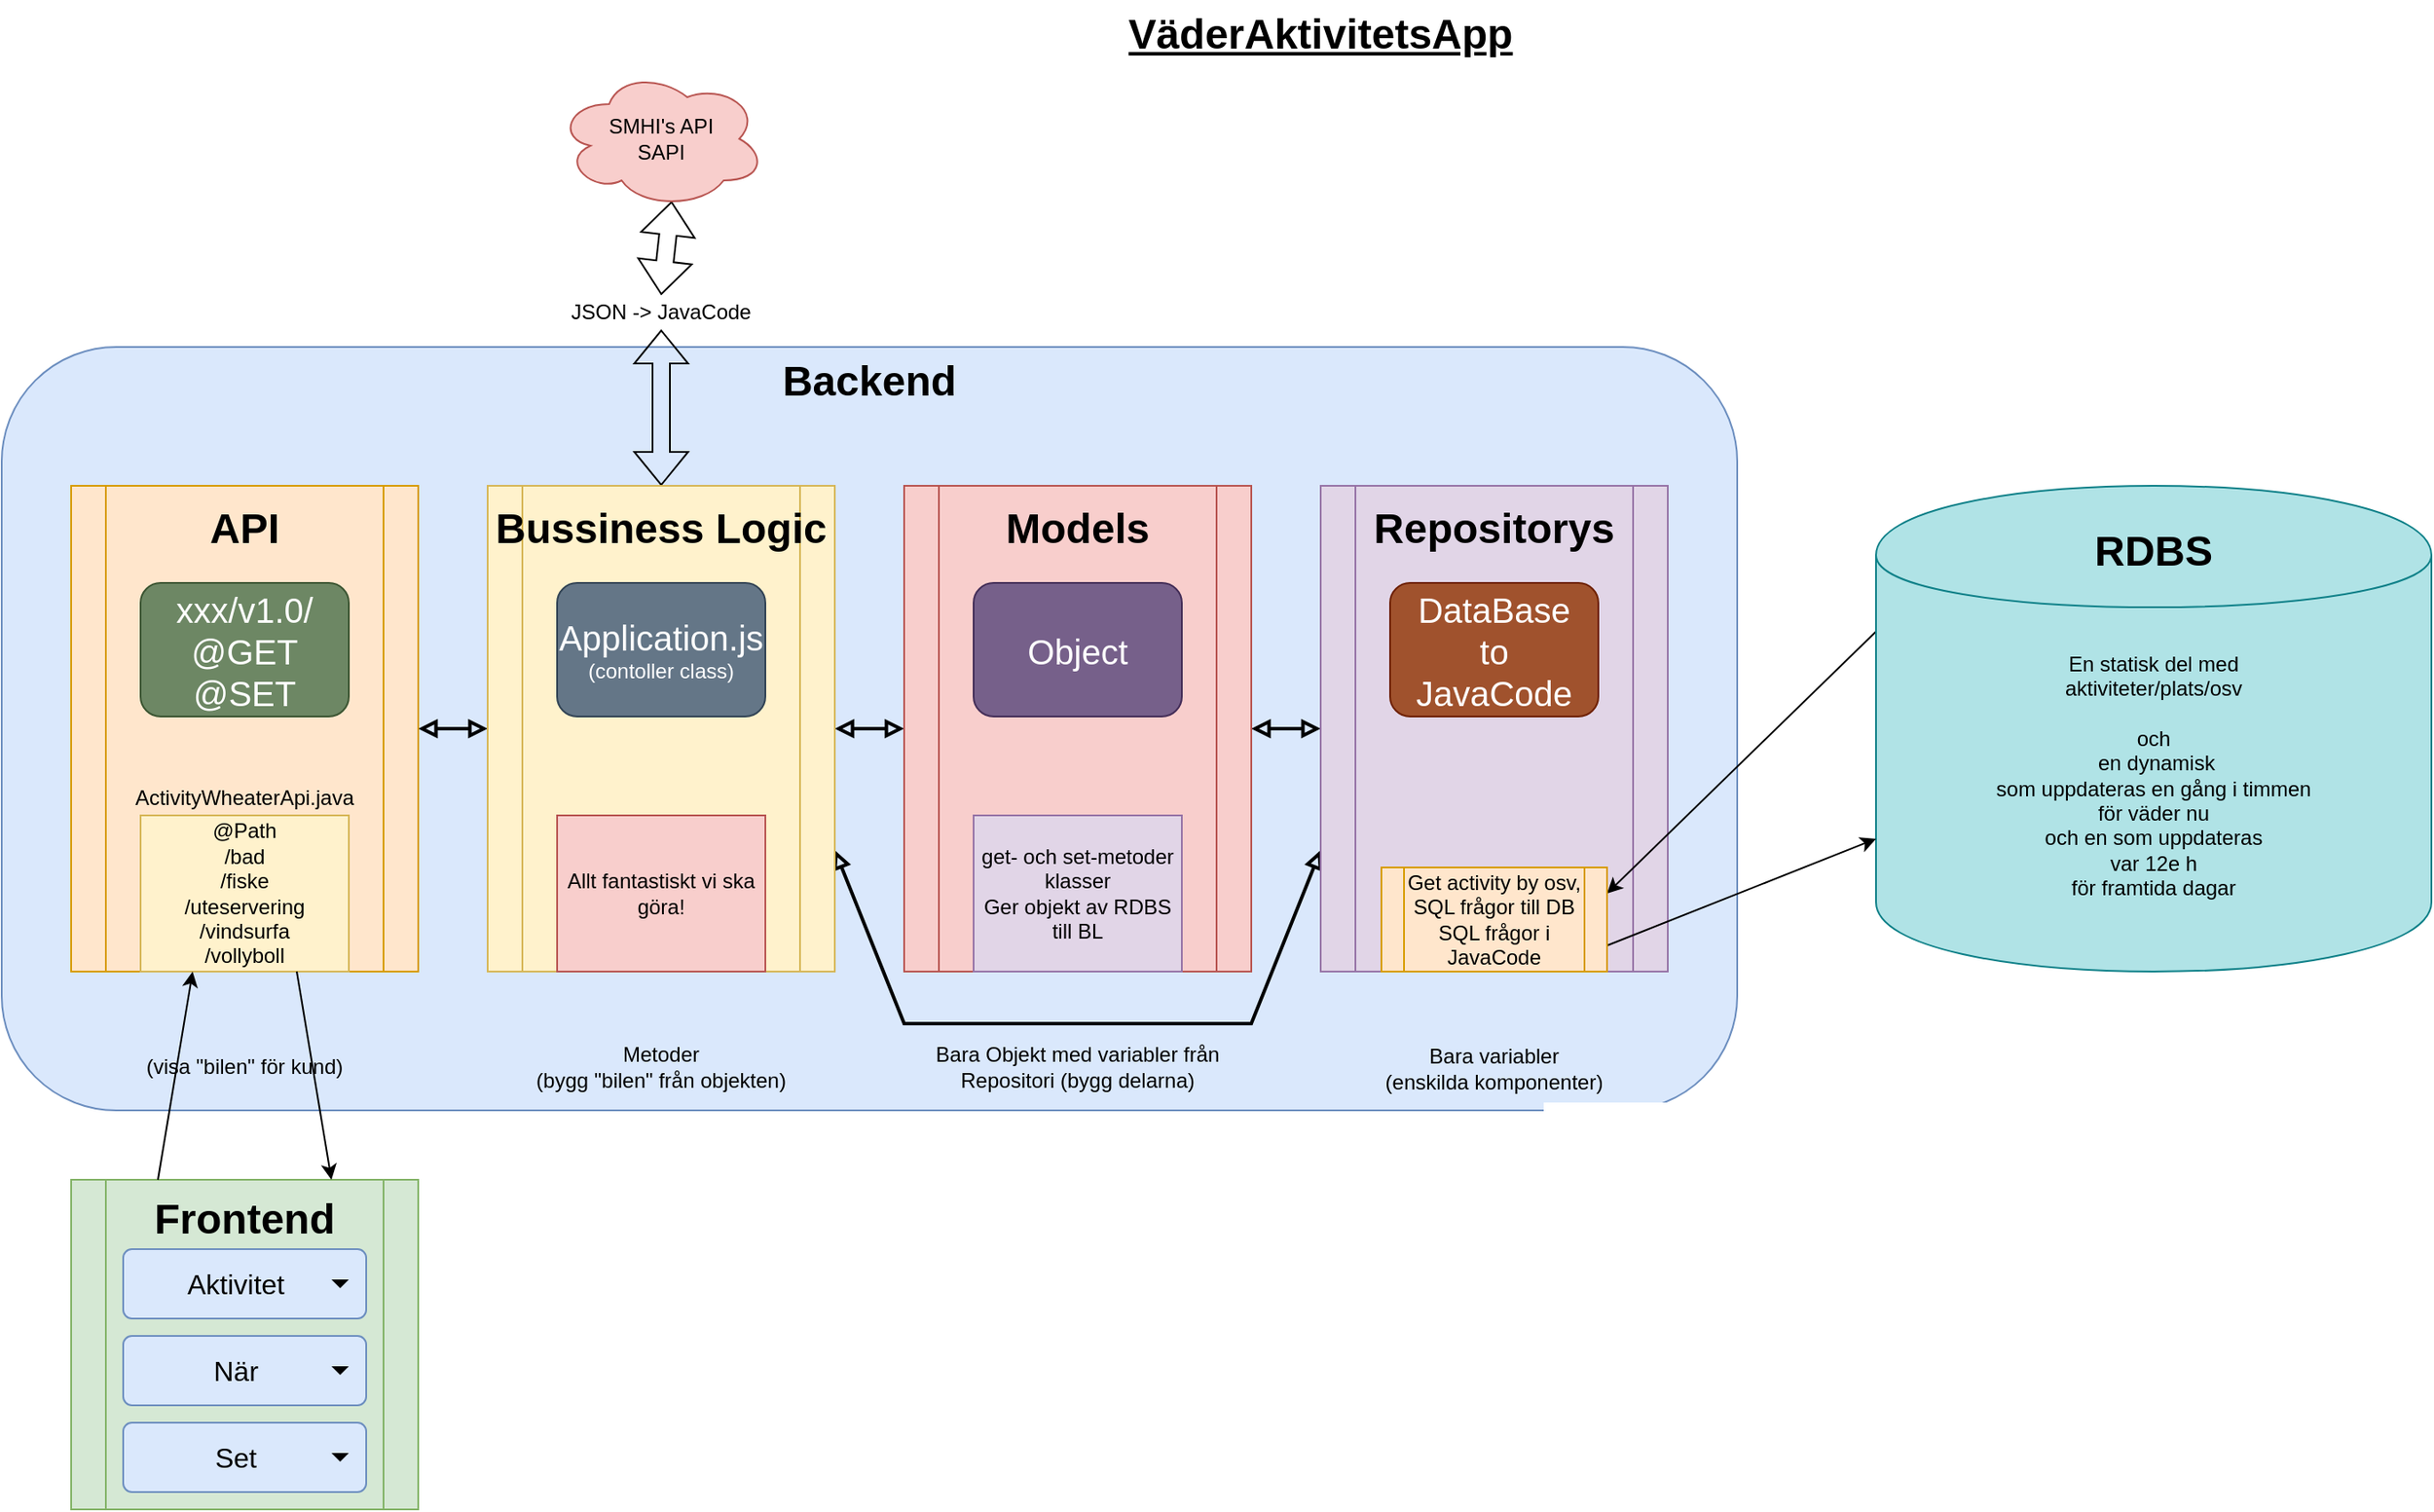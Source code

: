<mxfile version="10.6.7" type="device"><diagram id="V1shXLPQvvh5Xa5kCF5x" name="VäderAktivitetsApp"><mxGraphModel dx="2334" dy="918" grid="1" gridSize="10" guides="1" tooltips="1" connect="1" arrows="1" fold="1" page="1" pageScale="1" pageWidth="1169" pageHeight="827" math="0" shadow="0"><root><mxCell id="0"/><mxCell id="1" parent="0"/><mxCell id="n8ErqTD1T8MFPgsot3u0-2" value="" style="rounded=1;whiteSpace=wrap;html=1;fillColor=#dae8fc;strokeColor=#6c8ebf;" parent="1" vertex="1"><mxGeometry x="80" y="200" width="1000" height="440" as="geometry"/></mxCell><mxCell id="Q-o6ZQZhIFTpJiMOjwv8-22" style="edgeStyle=none;rounded=0;orthogonalLoop=1;jettySize=auto;html=1;exitX=0.55;exitY=0.95;exitDx=0;exitDy=0;exitPerimeter=0;entryX=0.5;entryY=0;entryDx=0;entryDy=0;startArrow=classic;startFill=1;shape=flexArrow;" parent="1" source="n8ErqTD1T8MFPgsot3u0-1" target="n8ErqTD1T8MFPgsot3u0-8" edge="1"><mxGeometry relative="1" as="geometry"/></mxCell><mxCell id="n8ErqTD1T8MFPgsot3u0-1" value="SMHI's API&lt;br&gt;SAPI&lt;br&gt;" style="ellipse;shape=cloud;whiteSpace=wrap;html=1;fillColor=#f8cecc;strokeColor=#b85450;" parent="1" vertex="1"><mxGeometry x="400" y="40" width="120" height="80" as="geometry"/></mxCell><mxCell id="n8ErqTD1T8MFPgsot3u0-3" value="&lt;font style=&quot;font-size: 24px&quot;&gt;&lt;b&gt;Backend&lt;/b&gt;&lt;/font&gt;" style="text;html=1;strokeColor=none;fillColor=none;align=center;verticalAlign=middle;whiteSpace=wrap;rounded=0;" parent="1" vertex="1"><mxGeometry x="520" y="200" width="120" height="40" as="geometry"/></mxCell><mxCell id="Q-o6ZQZhIFTpJiMOjwv8-26" style="edgeStyle=none;rounded=0;orthogonalLoop=1;jettySize=auto;html=1;exitX=1;exitY=0.5;exitDx=0;exitDy=0;entryX=0;entryY=0.5;entryDx=0;entryDy=0;startArrow=block;startFill=0;strokeWidth=2;endArrow=block;endFill=0;" parent="1" source="n8ErqTD1T8MFPgsot3u0-4" target="n8ErqTD1T8MFPgsot3u0-5" edge="1"><mxGeometry relative="1" as="geometry"/></mxCell><mxCell id="n8ErqTD1T8MFPgsot3u0-4" value="&lt;br style=&quot;font-size: 24px&quot;&gt;" style="shape=process;whiteSpace=wrap;html=1;backgroundOutline=1;fillColor=#ffe6cc;strokeColor=#d79b00;" parent="1" vertex="1"><mxGeometry x="120" y="280" width="200" height="280" as="geometry"/></mxCell><mxCell id="Q-o6ZQZhIFTpJiMOjwv8-24" style="edgeStyle=none;rounded=0;orthogonalLoop=1;jettySize=auto;html=1;exitX=0.5;exitY=0;exitDx=0;exitDy=0;entryX=0.5;entryY=1;entryDx=0;entryDy=0;startArrow=classic;startFill=1;shape=flexArrow;" parent="1" source="n8ErqTD1T8MFPgsot3u0-5" target="n8ErqTD1T8MFPgsot3u0-8" edge="1"><mxGeometry relative="1" as="geometry"/></mxCell><mxCell id="Q-o6ZQZhIFTpJiMOjwv8-27" style="edgeStyle=none;rounded=0;orthogonalLoop=1;jettySize=auto;html=1;exitX=1;exitY=0.5;exitDx=0;exitDy=0;entryX=0;entryY=0.5;entryDx=0;entryDy=0;startArrow=block;startFill=0;strokeWidth=2;endArrow=block;endFill=0;" parent="1" source="n8ErqTD1T8MFPgsot3u0-5" target="n8ErqTD1T8MFPgsot3u0-6" edge="1"><mxGeometry relative="1" as="geometry"/></mxCell><mxCell id="Q-o6ZQZhIFTpJiMOjwv8-29" style="edgeStyle=none;rounded=0;orthogonalLoop=1;jettySize=auto;html=1;exitX=1;exitY=0.75;exitDx=0;exitDy=0;entryX=0;entryY=0.75;entryDx=0;entryDy=0;startArrow=block;startFill=0;endArrow=block;endFill=0;strokeWidth=2;" parent="1" source="n8ErqTD1T8MFPgsot3u0-5" target="n8ErqTD1T8MFPgsot3u0-7" edge="1"><mxGeometry relative="1" as="geometry"><Array as="points"><mxPoint x="600" y="590"/><mxPoint x="800" y="590"/></Array></mxGeometry></mxCell><mxCell id="n8ErqTD1T8MFPgsot3u0-5" value="" style="shape=process;whiteSpace=wrap;html=1;backgroundOutline=1;fillColor=#fff2cc;strokeColor=#d6b656;" parent="1" vertex="1"><mxGeometry x="360" y="280" width="200" height="280" as="geometry"/></mxCell><mxCell id="Q-o6ZQZhIFTpJiMOjwv8-28" style="edgeStyle=none;rounded=0;orthogonalLoop=1;jettySize=auto;html=1;exitX=1;exitY=0.5;exitDx=0;exitDy=0;entryX=0;entryY=0.5;entryDx=0;entryDy=0;startArrow=block;startFill=0;endArrow=block;endFill=0;strokeWidth=2;" parent="1" source="n8ErqTD1T8MFPgsot3u0-6" target="n8ErqTD1T8MFPgsot3u0-7" edge="1"><mxGeometry relative="1" as="geometry"/></mxCell><mxCell id="n8ErqTD1T8MFPgsot3u0-6" value="" style="shape=process;whiteSpace=wrap;html=1;backgroundOutline=1;fillColor=#f8cecc;strokeColor=#b85450;" parent="1" vertex="1"><mxGeometry x="600" y="280" width="200" height="280" as="geometry"/></mxCell><mxCell id="n8ErqTD1T8MFPgsot3u0-7" value="" style="shape=process;whiteSpace=wrap;html=1;backgroundOutline=1;fillColor=#e1d5e7;strokeColor=#9673a6;" parent="1" vertex="1"><mxGeometry x="840" y="280" width="200" height="280" as="geometry"/></mxCell><mxCell id="n8ErqTD1T8MFPgsot3u0-8" value="JSON -&amp;gt; JavaCode" style="text;html=1;strokeColor=none;fillColor=none;align=center;verticalAlign=middle;whiteSpace=wrap;rounded=0;" parent="1" vertex="1"><mxGeometry x="400" y="170" width="120" height="20" as="geometry"/></mxCell><mxCell id="n8ErqTD1T8MFPgsot3u0-9" value="&lt;font style=&quot;font-size: 24px&quot;&gt;&lt;b&gt;API&lt;/b&gt;&lt;/font&gt;" style="text;html=1;strokeColor=none;fillColor=none;align=center;verticalAlign=middle;whiteSpace=wrap;rounded=0;" parent="1" vertex="1"><mxGeometry x="120" y="290" width="200" height="30" as="geometry"/></mxCell><mxCell id="n8ErqTD1T8MFPgsot3u0-10" value="&lt;font style=&quot;font-size: 24px&quot;&gt;&lt;b&gt;Bussiness Logic&lt;/b&gt;&lt;/font&gt;" style="text;html=1;strokeColor=none;fillColor=none;align=center;verticalAlign=middle;whiteSpace=wrap;rounded=0;" parent="1" vertex="1"><mxGeometry x="360" y="290" width="200" height="30" as="geometry"/></mxCell><mxCell id="n8ErqTD1T8MFPgsot3u0-11" value="&lt;font style=&quot;font-size: 24px&quot;&gt;&lt;b&gt;Models&lt;br&gt;&lt;/b&gt;&lt;/font&gt;" style="text;html=1;strokeColor=none;fillColor=none;align=center;verticalAlign=middle;whiteSpace=wrap;rounded=0;" parent="1" vertex="1"><mxGeometry x="600" y="290" width="200" height="30" as="geometry"/></mxCell><mxCell id="n8ErqTD1T8MFPgsot3u0-12" value="&lt;font style=&quot;font-size: 24px&quot;&gt;&lt;b&gt;Repositorys&lt;/b&gt;&lt;/font&gt;" style="text;html=1;strokeColor=none;fillColor=none;align=center;verticalAlign=middle;whiteSpace=wrap;rounded=0;" parent="1" vertex="1"><mxGeometry x="840" y="290" width="200" height="30" as="geometry"/></mxCell><mxCell id="n8ErqTD1T8MFPgsot3u0-13" value="&lt;font style=&quot;font-size: 20px&quot;&gt;xxx/v1.0/&lt;br&gt;@GET&lt;br&gt;@SET&lt;/font&gt;&lt;br&gt;" style="rounded=1;whiteSpace=wrap;html=1;fillColor=#6d8764;strokeColor=#3A5431;fontColor=#ffffff;" parent="1" vertex="1"><mxGeometry x="160" y="336" width="120" height="77" as="geometry"/></mxCell><mxCell id="n8ErqTD1T8MFPgsot3u0-14" value="&lt;span style=&quot;font-size: 20px&quot;&gt;Application.js&lt;br&gt;&lt;/span&gt;(contoller class)&lt;br&gt;" style="rounded=1;whiteSpace=wrap;html=1;fillColor=#647687;strokeColor=#314354;fontColor=#ffffff;" parent="1" vertex="1"><mxGeometry x="400" y="336" width="120" height="77" as="geometry"/></mxCell><mxCell id="n8ErqTD1T8MFPgsot3u0-15" value="&lt;span style=&quot;font-size: 20px&quot;&gt;Object&lt;/span&gt;&lt;br&gt;" style="rounded=1;whiteSpace=wrap;html=1;fillColor=#76608a;strokeColor=#432D57;fontColor=#ffffff;" parent="1" vertex="1"><mxGeometry x="640" y="336" width="120" height="77" as="geometry"/></mxCell><mxCell id="n8ErqTD1T8MFPgsot3u0-16" value="&lt;span style=&quot;font-size: 20px&quot;&gt;DataBase&lt;/span&gt;&lt;font style=&quot;font-size: 20px&quot;&gt;&lt;br&gt;to&lt;br&gt;JavaCode&lt;/font&gt;&lt;br&gt;" style="rounded=1;whiteSpace=wrap;html=1;fillColor=#a0522d;strokeColor=#6D1F00;fontColor=#ffffff;" parent="1" vertex="1"><mxGeometry x="880" y="336" width="120" height="77" as="geometry"/></mxCell><mxCell id="Q-o6ZQZhIFTpJiMOjwv8-20" style="edgeStyle=none;rounded=0;orthogonalLoop=1;jettySize=auto;html=1;exitX=0;exitY=0.3;exitDx=0;exitDy=0;entryX=1;entryY=0.25;entryDx=0;entryDy=0;" parent="1" source="n8ErqTD1T8MFPgsot3u0-17" target="Q-o6ZQZhIFTpJiMOjwv8-16" edge="1"><mxGeometry relative="1" as="geometry"/></mxCell><mxCell id="n8ErqTD1T8MFPgsot3u0-17" value="&lt;font style=&quot;font-size: 24px&quot;&gt;&lt;b&gt;RDBS&lt;/b&gt;&lt;/font&gt;&lt;br&gt;&lt;br&gt;&lt;br&gt;&lt;br&gt;En statisk del med &lt;br&gt;aktiviteter/plats/osv&lt;br&gt;&lt;br&gt;och&lt;br&gt;&amp;nbsp;en dynamisk &lt;br&gt;som uppdateras en gång i timmen &lt;br&gt;för väder nu&lt;br&gt;och en som uppdateras &lt;br&gt;var 12e h&lt;br&gt;för framtida dagar&lt;br&gt;&lt;br&gt;&lt;br&gt;&lt;br&gt;&lt;br&gt;" style="shape=cylinder;whiteSpace=wrap;html=1;boundedLbl=1;backgroundOutline=1;fillColor=#b0e3e6;strokeColor=#0e8088;" parent="1" vertex="1"><mxGeometry x="1160" y="280" width="320" height="280" as="geometry"/></mxCell><mxCell id="n8ErqTD1T8MFPgsot3u0-19" value="@Path&lt;br&gt;/bad&lt;br&gt;/fiske&lt;br&gt;/uteservering&lt;br&gt;/vindsurfa&lt;br&gt;/vollyboll&lt;br&gt;" style="text;html=1;strokeColor=#d6b656;fillColor=#fff2cc;align=center;verticalAlign=middle;whiteSpace=wrap;rounded=0;" parent="1" vertex="1"><mxGeometry x="160" y="470" width="120" height="90" as="geometry"/></mxCell><mxCell id="Q-o6ZQZhIFTpJiMOjwv8-1" value="&lt;b&gt;&lt;font style=&quot;font-size: 24px&quot;&gt;Frontend&lt;br&gt;&lt;br&gt;&lt;br&gt;&lt;br&gt;&lt;br&gt;&lt;br&gt;&lt;/font&gt;&lt;/b&gt;" style="shape=process;whiteSpace=wrap;html=1;backgroundOutline=1;fillColor=#d5e8d4;strokeColor=#82b366;" parent="1" vertex="1"><mxGeometry x="120" y="680" width="200" height="190" as="geometry"/></mxCell><mxCell id="Q-o6ZQZhIFTpJiMOjwv8-2" value="Aktivitet" style="html=1;shadow=0;dashed=0;shape=mxgraph.bootstrap.rrect;rSize=5;strokeColor=#6c8ebf;spacingRight=10;fontSize=16;whiteSpace=wrap;fillColor=#dae8fc;align=center;" parent="1" vertex="1"><mxGeometry x="150" y="720" width="140" height="40" as="geometry"/></mxCell><mxCell id="Q-o6ZQZhIFTpJiMOjwv8-3" value="" style="shape=triangle;direction=south;fillColor=#000000;strokeColor=none;perimeter=none;" parent="Q-o6ZQZhIFTpJiMOjwv8-2" vertex="1"><mxGeometry x="1" y="0.5" width="10" height="5" relative="1" as="geometry"><mxPoint x="-20" y="-2.5" as="offset"/></mxGeometry></mxCell><mxCell id="Q-o6ZQZhIFTpJiMOjwv8-4" value="När" style="html=1;shadow=0;dashed=0;shape=mxgraph.bootstrap.rrect;rSize=5;strokeColor=#6c8ebf;spacingRight=10;fontSize=16;whiteSpace=wrap;fillColor=#dae8fc;align=center;" parent="1" vertex="1"><mxGeometry x="150" y="770" width="140" height="40" as="geometry"/></mxCell><mxCell id="Q-o6ZQZhIFTpJiMOjwv8-5" value="" style="shape=triangle;direction=south;fillColor=#000000;strokeColor=none;perimeter=none;" parent="Q-o6ZQZhIFTpJiMOjwv8-4" vertex="1"><mxGeometry x="1" y="0.5" width="10" height="5" relative="1" as="geometry"><mxPoint x="-20" y="-2.5" as="offset"/></mxGeometry></mxCell><mxCell id="Q-o6ZQZhIFTpJiMOjwv8-8" value="" style="endArrow=classic;html=1;entryX=0.25;entryY=1;entryDx=0;entryDy=0;exitX=0.25;exitY=0;exitDx=0;exitDy=0;startArrow=none;startFill=0;" parent="1" source="Q-o6ZQZhIFTpJiMOjwv8-1" target="n8ErqTD1T8MFPgsot3u0-19" edge="1"><mxGeometry width="50" height="50" relative="1" as="geometry"><mxPoint x="380" y="720" as="sourcePoint"/><mxPoint x="430" y="670" as="targetPoint"/></mxGeometry></mxCell><mxCell id="Q-o6ZQZhIFTpJiMOjwv8-9" value="" style="endArrow=classic;html=1;entryX=0.75;entryY=0;entryDx=0;entryDy=0;exitX=0.75;exitY=1;exitDx=0;exitDy=0;" parent="1" source="n8ErqTD1T8MFPgsot3u0-19" target="Q-o6ZQZhIFTpJiMOjwv8-1" edge="1"><mxGeometry width="50" height="50" relative="1" as="geometry"><mxPoint x="180" y="690" as="sourcePoint"/><mxPoint x="200" y="570" as="targetPoint"/></mxGeometry></mxCell><mxCell id="Q-o6ZQZhIFTpJiMOjwv8-11" value="Set" style="html=1;shadow=0;dashed=0;shape=mxgraph.bootstrap.rrect;rSize=5;strokeColor=#6c8ebf;spacingRight=10;fontSize=16;whiteSpace=wrap;fillColor=#dae8fc;align=center;" parent="1" vertex="1"><mxGeometry x="150" y="820" width="140" height="40" as="geometry"/></mxCell><mxCell id="Q-o6ZQZhIFTpJiMOjwv8-12" value="" style="shape=triangle;direction=south;fillColor=#000000;strokeColor=none;perimeter=none;" parent="Q-o6ZQZhIFTpJiMOjwv8-11" vertex="1"><mxGeometry x="1" y="0.5" width="10" height="5" relative="1" as="geometry"><mxPoint x="-20" y="-2.5" as="offset"/></mxGeometry></mxCell><mxCell id="Q-o6ZQZhIFTpJiMOjwv8-15" value="Allt fantastiskt vi ska göra!&lt;br&gt;" style="text;html=1;strokeColor=#b85450;fillColor=#f8cecc;align=center;verticalAlign=middle;whiteSpace=wrap;rounded=0;" parent="1" vertex="1"><mxGeometry x="400" y="470" width="120" height="90" as="geometry"/></mxCell><mxCell id="Q-o6ZQZhIFTpJiMOjwv8-19" style="edgeStyle=none;rounded=0;orthogonalLoop=1;jettySize=auto;html=1;exitX=1;exitY=0.75;exitDx=0;exitDy=0;" parent="1" source="Q-o6ZQZhIFTpJiMOjwv8-16" target="n8ErqTD1T8MFPgsot3u0-17" edge="1"><mxGeometry relative="1" as="geometry"/></mxCell><mxCell id="Q-o6ZQZhIFTpJiMOjwv8-16" value="Get activity by osv,&lt;br&gt;SQL frågor till DB&lt;br&gt;SQL frågor i JavaCode&lt;br&gt;" style="shape=process;whiteSpace=wrap;html=1;backgroundOutline=1;fillColor=#ffe6cc;strokeColor=#d79b00;" parent="1" vertex="1"><mxGeometry x="875" y="500" width="130" height="60" as="geometry"/></mxCell><mxCell id="Q-o6ZQZhIFTpJiMOjwv8-25" value="get- och set-metoder&lt;br&gt;klasser&lt;br&gt;Ger objekt av RDBS&lt;br&gt;till BL&lt;br&gt;" style="text;html=1;strokeColor=#9673a6;fillColor=#e1d5e7;align=center;verticalAlign=middle;whiteSpace=wrap;rounded=0;" parent="1" vertex="1"><mxGeometry x="640" y="470" width="120" height="90" as="geometry"/></mxCell><mxCell id="UAx0LCb1BUniLeBV3orO-1" value="Bara variabler&lt;br&gt;(enskilda komponenter)&lt;br&gt;" style="text;html=1;strokeColor=none;fillColor=none;align=center;verticalAlign=middle;whiteSpace=wrap;rounded=0;" parent="1" vertex="1"><mxGeometry x="840" y="598" width="200" height="35" as="geometry"/></mxCell><mxCell id="UAx0LCb1BUniLeBV3orO-2" value="Bara Objekt med variabler från Repositori (bygg delarna)" style="text;html=1;strokeColor=none;fillColor=none;align=center;verticalAlign=middle;whiteSpace=wrap;rounded=0;" parent="1" vertex="1"><mxGeometry x="600" y="600" width="200" height="30" as="geometry"/></mxCell><mxCell id="UAx0LCb1BUniLeBV3orO-3" value="Metoder&lt;br&gt;(bygg &quot;bilen&quot; från objekten)" style="text;html=1;strokeColor=none;fillColor=none;align=center;verticalAlign=middle;whiteSpace=wrap;rounded=0;" parent="1" vertex="1"><mxGeometry x="360" y="600" width="200" height="30" as="geometry"/></mxCell><mxCell id="UAx0LCb1BUniLeBV3orO-4" value="(visa &quot;bilen&quot; för kund)" style="text;html=1;strokeColor=none;fillColor=none;align=center;verticalAlign=middle;whiteSpace=wrap;rounded=0;" parent="1" vertex="1"><mxGeometry x="120" y="600" width="200" height="30" as="geometry"/></mxCell><mxCell id="tvg5dz7HAutqVZgEpUXU-1" value="ActivityWheaterApi.java" style="text;html=1;strokeColor=none;fillColor=none;align=center;verticalAlign=middle;whiteSpace=wrap;rounded=0;" vertex="1" parent="1"><mxGeometry x="150" y="450" width="140" height="20" as="geometry"/></mxCell><mxCell id="yATUoOPZXDJ2pAys3oVZ-1" value="&lt;font style=&quot;font-size: 24px&quot;&gt;&lt;b&gt;&lt;u&gt;VäderAktivitetsApp&lt;/u&gt;&lt;/b&gt;&lt;/font&gt;" style="text;html=1;strokeColor=none;fillColor=none;align=center;verticalAlign=middle;whiteSpace=wrap;rounded=0;" vertex="1" parent="1"><mxGeometry x="720" width="240" height="40" as="geometry"/></mxCell></root></mxGraphModel></diagram><diagram id="NW5-2AkxASDJmBSGuXiW" name="API"><mxGraphModel dx="2334" dy="918" grid="1" gridSize="10" guides="1" tooltips="1" connect="1" arrows="1" fold="1" page="1" pageScale="1" pageWidth="1169" pageHeight="827" math="0" shadow="0"><root><mxCell id="_BY6X1fvOLjABgeKW1cd-0"/><mxCell id="_BY6X1fvOLjABgeKW1cd-1" parent="_BY6X1fvOLjABgeKW1cd-0"/><mxCell id="15Ao7fXqHVNhkDJyR57H-0" value="&lt;font style=&quot;font-size: 24px&quot;&gt;&lt;b&gt;&lt;u&gt;API&lt;/u&gt;&lt;/b&gt;&lt;/font&gt;" style="text;html=1;strokeColor=none;fillColor=none;align=center;verticalAlign=middle;whiteSpace=wrap;rounded=0;" vertex="1" parent="_BY6X1fvOLjABgeKW1cd-1"><mxGeometry x="520" width="120" height="40" as="geometry"/></mxCell></root></mxGraphModel></diagram><diagram id="TYHogDar5G6xA0NTUoWq" name="Bussiness Logic"><mxGraphModel dx="2918" dy="1148" grid="1" gridSize="10" guides="1" tooltips="1" connect="1" arrows="1" fold="1" page="1" pageScale="1" pageWidth="1169" pageHeight="827" math="0" shadow="0"><root><mxCell id="a_6fpglYW5gHvTZHvI-7-0"/><mxCell id="a_6fpglYW5gHvTZHvI-7-1" parent="a_6fpglYW5gHvTZHvI-7-0"/><mxCell id="b4Cc59cqI7LK6TNhZ_8I-0" value="&lt;font style=&quot;font-size: 24px&quot;&gt;&lt;b&gt;&lt;u&gt;Bussiness Logic&lt;/u&gt;&lt;/b&gt;&lt;/font&gt;" style="text;html=1;strokeColor=none;fillColor=none;align=center;verticalAlign=middle;whiteSpace=wrap;rounded=0;" parent="a_6fpglYW5gHvTZHvI-7-1" vertex="1"><mxGeometry x="560" width="200" height="40" as="geometry"/></mxCell><mxCell id="b4Cc59cqI7LK6TNhZ_8I-20" value="" style="group" parent="a_6fpglYW5gHvTZHvI-7-1" vertex="1" connectable="0"><mxGeometry x="80" y="520" width="440" height="140" as="geometry"/></mxCell><mxCell id="b4Cc59cqI7LK6TNhZ_8I-4" value="Bakrundsprocess&lt;br&gt;CacheN12h()&lt;br&gt;" style="shape=process;whiteSpace=wrap;html=1;backgroundOutline=1;fillColor=#f8cecc;strokeColor=#b85450;" parent="b4Cc59cqI7LK6TNhZ_8I-20" vertex="1"><mxGeometry width="120" height="60" as="geometry"/></mxCell><mxCell id="b4Cc59cqI7LK6TNhZ_8I-8" value="Hämta väder information.&lt;br&gt;&lt;br&gt;CachePlats update&lt;br&gt;" style="rounded=0;whiteSpace=wrap;html=1;fillColor=#d5e8d4;strokeColor=#82b366;" parent="b4Cc59cqI7LK6TNhZ_8I-20" vertex="1"><mxGeometry x="160" width="120" height="60" as="geometry"/></mxCell><mxCell id="b4Cc59cqI7LK6TNhZ_8I-13" style="edgeStyle=none;rounded=0;orthogonalLoop=1;jettySize=auto;html=1;exitX=1;exitY=0.5;exitDx=0;exitDy=0;entryX=0;entryY=0.5;entryDx=0;entryDy=0;startArrow=none;startFill=0;endArrow=block;endFill=0;strokeWidth=2;" parent="b4Cc59cqI7LK6TNhZ_8I-20" source="b4Cc59cqI7LK6TNhZ_8I-4" target="b4Cc59cqI7LK6TNhZ_8I-8" edge="1"><mxGeometry relative="1" as="geometry"/></mxCell><mxCell id="b4Cc59cqI7LK6TNhZ_8I-9" value="Poängsätt()&lt;br&gt;&lt;br&gt;CachePoång update&lt;br&gt;" style="rounded=0;whiteSpace=wrap;html=1;fillColor=#dae8fc;strokeColor=#6c8ebf;" parent="b4Cc59cqI7LK6TNhZ_8I-20" vertex="1"><mxGeometry x="320" width="120" height="60" as="geometry"/></mxCell><mxCell id="b4Cc59cqI7LK6TNhZ_8I-14" style="edgeStyle=none;rounded=0;orthogonalLoop=1;jettySize=auto;html=1;exitX=1;exitY=0.5;exitDx=0;exitDy=0;startArrow=none;startFill=0;endArrow=block;endFill=0;strokeWidth=2;" parent="b4Cc59cqI7LK6TNhZ_8I-20" source="b4Cc59cqI7LK6TNhZ_8I-8" target="b4Cc59cqI7LK6TNhZ_8I-9" edge="1"><mxGeometry relative="1" as="geometry"/></mxCell><mxCell id="b4Cc59cqI7LK6TNhZ_8I-18" style="edgeStyle=none;rounded=0;orthogonalLoop=1;jettySize=auto;html=1;exitX=0.5;exitY=0;exitDx=0;exitDy=0;entryX=0.5;entryY=1;entryDx=0;entryDy=0;startArrow=none;startFill=0;endArrow=block;endFill=0;strokeWidth=2;" parent="b4Cc59cqI7LK6TNhZ_8I-20" source="b4Cc59cqI7LK6TNhZ_8I-16" target="b4Cc59cqI7LK6TNhZ_8I-8" edge="1"><mxGeometry relative="1" as="geometry"/></mxCell><mxCell id="b4Cc59cqI7LK6TNhZ_8I-19" style="edgeStyle=none;rounded=0;orthogonalLoop=1;jettySize=auto;html=1;exitX=0;exitY=0.5;exitDx=0;exitDy=0;entryX=0.5;entryY=1;entryDx=0;entryDy=0;startArrow=none;startFill=0;endArrow=block;endFill=0;strokeWidth=2;" parent="b4Cc59cqI7LK6TNhZ_8I-20" source="b4Cc59cqI7LK6TNhZ_8I-16" target="b4Cc59cqI7LK6TNhZ_8I-4" edge="1"><mxGeometry relative="1" as="geometry"><Array as="points"><mxPoint x="60" y="110"/></Array></mxGeometry></mxCell><mxCell id="b4Cc59cqI7LK6TNhZ_8I-16" value="Repeat for all time intervalls.&lt;br&gt;1-/2-/3-/4-/5-dagar&lt;br&gt;" style="rounded=0;whiteSpace=wrap;html=1;fillColor=#e1d5e7;strokeColor=#9673a6;" parent="b4Cc59cqI7LK6TNhZ_8I-20" vertex="1"><mxGeometry x="160" y="80" width="120" height="60" as="geometry"/></mxCell><mxCell id="b4Cc59cqI7LK6TNhZ_8I-17" style="edgeStyle=none;rounded=0;orthogonalLoop=1;jettySize=auto;html=1;exitX=0.5;exitY=1;exitDx=0;exitDy=0;entryX=1;entryY=0.5;entryDx=0;entryDy=0;startArrow=none;startFill=0;endArrow=block;endFill=0;strokeWidth=2;" parent="b4Cc59cqI7LK6TNhZ_8I-20" source="b4Cc59cqI7LK6TNhZ_8I-9" target="b4Cc59cqI7LK6TNhZ_8I-16" edge="1"><mxGeometry relative="1" as="geometry"><Array as="points"><mxPoint x="380" y="110"/></Array></mxGeometry></mxCell><mxCell id="b4Cc59cqI7LK6TNhZ_8I-21" value="" style="group" parent="a_6fpglYW5gHvTZHvI-7-1" vertex="1" connectable="0"><mxGeometry x="80" y="120" width="440" height="90" as="geometry"/></mxCell><mxCell id="b4Cc59cqI7LK6TNhZ_8I-3" value="Bakrundsprocess&lt;br&gt;CacheN()&lt;br&gt;" style="shape=process;whiteSpace=wrap;html=1;backgroundOutline=1;fillColor=#ffe6cc;strokeColor=#d79b00;" parent="b4Cc59cqI7LK6TNhZ_8I-21" vertex="1"><mxGeometry width="120" height="60" as="geometry"/></mxCell><mxCell id="PMx08u1uxfqDrKoHgSLb-0" value="&lt;div style=&quot;text-align: left&quot;&gt;&lt;span&gt;for(plats [ i ] ; i++){&lt;/span&gt;&lt;/div&gt;&lt;div style=&quot;text-align: left&quot;&gt;&lt;span&gt;&amp;nbsp; &amp;nbsp; for(Parameter [ j ] ; j++){&lt;/span&gt;&lt;/div&gt;&lt;div style=&quot;text-align: left&quot;&gt;&lt;span&gt;&amp;nbsp; &amp;nbsp; &amp;nbsp; &amp;nbsp; AktuellData [ i ] [ j ];&lt;/span&gt;&lt;/div&gt;&lt;div style=&quot;text-align: left&quot;&gt;&lt;span&gt;&amp;nbsp; &amp;nbsp; }&lt;/span&gt;&lt;/div&gt;&lt;div style=&quot;text-align: left&quot;&gt;&lt;span&gt;}&lt;/span&gt;&lt;/div&gt;&lt;div style=&quot;text-align: left&quot;&gt;&lt;span&gt;CachePlats update;&lt;/span&gt;&lt;/div&gt;" style="rounded=1;whiteSpace=wrap;html=1;fillColor=#f5f5f5;strokeColor=#666666;fontColor=#333333;" parent="a_6fpglYW5gHvTZHvI-7-1" vertex="1"><mxGeometry x="1900" y="360" width="190" height="90" as="geometry"/></mxCell><mxCell id="b4Cc59cqI7LK6TNhZ_8I-6" value="Poängsätt()&lt;br&gt;&lt;br&gt;CachePoång update&lt;br&gt;" style="rounded=0;whiteSpace=wrap;html=1;fillColor=#dae8fc;strokeColor=#6c8ebf;" parent="a_6fpglYW5gHvTZHvI-7-1" vertex="1"><mxGeometry x="240" y="290" width="120" height="60" as="geometry"/></mxCell><mxCell id="b4Cc59cqI7LK6TNhZ_8I-5" value="Hämta väder information.&lt;br&gt;&lt;br&gt;CachePlats update&lt;br&gt;" style="rounded=0;whiteSpace=wrap;html=1;fillColor=#d5e8d4;strokeColor=#82b366;" parent="a_6fpglYW5gHvTZHvI-7-1" vertex="1"><mxGeometry x="240" y="200" width="120" height="60" as="geometry"/></mxCell><mxCell id="kRBhrYPdQOdmYDsKL6ZO-6" style="edgeStyle=orthogonalEdgeStyle;rounded=0;orthogonalLoop=1;jettySize=auto;html=1;exitX=1;exitY=0.5;exitDx=0;exitDy=0;entryX=0.5;entryY=0;entryDx=0;entryDy=0;" edge="1" parent="a_6fpglYW5gHvTZHvI-7-1" source="kRBhrYPdQOdmYDsKL6ZO-0" target="kRBhrYPdQOdmYDsKL6ZO-1"><mxGeometry relative="1" as="geometry"/></mxCell><mxCell id="kRBhrYPdQOdmYDsKL6ZO-0" value="&lt;font style=&quot;font-size: 15px&quot;&gt;Bakgrundsprocess&lt;br&gt;CacheN&lt;/font&gt;&lt;br&gt;" style="shape=process;whiteSpace=wrap;html=1;backgroundOutline=1;fillColor=#ffe6cc;strokeColor=#d79b00;" vertex="1" parent="a_6fpglYW5gHvTZHvI-7-1"><mxGeometry x="600" y="240" width="160" height="80" as="geometry"/></mxCell><mxCell id="kRBhrYPdQOdmYDsKL6ZO-7" style="edgeStyle=orthogonalEdgeStyle;rounded=0;orthogonalLoop=1;jettySize=auto;html=1;exitX=1;exitY=0.5;exitDx=0;exitDy=0;entryX=0;entryY=0.5;entryDx=0;entryDy=0;" edge="1" parent="a_6fpglYW5gHvTZHvI-7-1" source="kRBhrYPdQOdmYDsKL6ZO-1" target="kRBhrYPdQOdmYDsKL6ZO-3"><mxGeometry relative="1" as="geometry"/></mxCell><mxCell id="kRBhrYPdQOdmYDsKL6ZO-11" style="edgeStyle=orthogonalEdgeStyle;rounded=0;orthogonalLoop=1;jettySize=auto;html=1;exitX=0.5;exitY=1;exitDx=0;exitDy=0;entryX=0.5;entryY=0;entryDx=0;entryDy=0;" edge="1" parent="a_6fpglYW5gHvTZHvI-7-1" source="kRBhrYPdQOdmYDsKL6ZO-1" target="kRBhrYPdQOdmYDsKL6ZO-2"><mxGeometry relative="1" as="geometry"/></mxCell><mxCell id="kRBhrYPdQOdmYDsKL6ZO-1" value="&lt;font style=&quot;font-size: 14px&quot;&gt;if() clock == 12 or 00&lt;/font&gt;" style="rhombus;whiteSpace=wrap;html=1;" vertex="1" parent="a_6fpglYW5gHvTZHvI-7-1"><mxGeometry x="800" y="320" width="160" height="80" as="geometry"/></mxCell><mxCell id="kRBhrYPdQOdmYDsKL6ZO-9" style="edgeStyle=orthogonalEdgeStyle;rounded=0;orthogonalLoop=1;jettySize=auto;html=1;exitX=1;exitY=0.5;exitDx=0;exitDy=0;entryX=0;entryY=0.5;entryDx=0;entryDy=0;" edge="1" parent="a_6fpglYW5gHvTZHvI-7-1" source="kRBhrYPdQOdmYDsKL6ZO-2" target="kRBhrYPdQOdmYDsKL6ZO-5"><mxGeometry relative="1" as="geometry"/></mxCell><mxCell id="kRBhrYPdQOdmYDsKL6ZO-2" value="&lt;font style=&quot;font-size: 14px&quot;&gt;else()&lt;br&gt;&lt;/font&gt;" style="rhombus;whiteSpace=wrap;html=1;" vertex="1" parent="a_6fpglYW5gHvTZHvI-7-1"><mxGeometry x="800" y="440" width="160" height="80" as="geometry"/></mxCell><mxCell id="kRBhrYPdQOdmYDsKL6ZO-3" value="&lt;font style=&quot;font-size: 14px&quot;&gt;UpdateCacheNAll ()&lt;/font&gt;" style="shape=process;whiteSpace=wrap;html=1;backgroundOutline=1;" vertex="1" parent="a_6fpglYW5gHvTZHvI-7-1"><mxGeometry x="1040" y="320" width="160" height="80" as="geometry"/></mxCell><mxCell id="kRBhrYPdQOdmYDsKL6ZO-4" value="&lt;font style=&quot;font-size: 14px&quot;&gt;UpdateCachePlat ()&lt;/font&gt;" style="shape=process;whiteSpace=wrap;html=1;backgroundOutline=1;" vertex="1" parent="a_6fpglYW5gHvTZHvI-7-1"><mxGeometry x="1630" y="650" width="160" height="80" as="geometry"/></mxCell><mxCell id="kRBhrYPdQOdmYDsKL6ZO-5" value="&lt;font style=&quot;font-size: 14px&quot;&gt;UpdateCacheN ()&lt;/font&gt;" style="shape=process;whiteSpace=wrap;html=1;backgroundOutline=1;" vertex="1" parent="a_6fpglYW5gHvTZHvI-7-1"><mxGeometry x="1040" y="440" width="160" height="80" as="geometry"/></mxCell><mxCell id="kRBhrYPdQOdmYDsKL6ZO-10" value="&lt;font style=&quot;font-size: 14px&quot;&gt;UpdateCacheNAll ()&lt;/font&gt;" style="shape=process;whiteSpace=wrap;html=1;backgroundOutline=1;" vertex="1" parent="a_6fpglYW5gHvTZHvI-7-1"><mxGeometry x="1440" y="240" width="160" height="80" as="geometry"/></mxCell><mxCell id="kRBhrYPdQOdmYDsKL6ZO-12" value="&lt;font style=&quot;font-size: 14px&quot;&gt;True&lt;/font&gt;" style="text;html=1;strokeColor=none;fillColor=none;align=center;verticalAlign=middle;whiteSpace=wrap;rounded=0;" vertex="1" parent="a_6fpglYW5gHvTZHvI-7-1"><mxGeometry x="970" y="340" width="40" height="20" as="geometry"/></mxCell><mxCell id="kRBhrYPdQOdmYDsKL6ZO-13" value="&lt;font style=&quot;font-size: 14px&quot;&gt;True&lt;/font&gt;" style="text;html=1;strokeColor=none;fillColor=none;align=center;verticalAlign=middle;whiteSpace=wrap;rounded=0;" vertex="1" parent="a_6fpglYW5gHvTZHvI-7-1"><mxGeometry x="970" y="460" width="40" height="20" as="geometry"/></mxCell><mxCell id="kRBhrYPdQOdmYDsKL6ZO-14" value="CachePlats [ ] är en 2-Dim" style="rounded=1;whiteSpace=wrap;html=1;" vertex="1" parent="a_6fpglYW5gHvTZHvI-7-1"><mxGeometry x="1800" y="20" width="290" height="60" as="geometry"/></mxCell></root></mxGraphModel></diagram><diagram id="LPzKNnevfeTfu54yeWx8" name="Models"><mxGraphModel dx="2334" dy="918" grid="1" gridSize="10" guides="1" tooltips="1" connect="1" arrows="1" fold="1" page="1" pageScale="1" pageWidth="1169" pageHeight="827" math="0" shadow="0"><root><mxCell id="soIpr-zha1JD9FTSLxLw-0"/><mxCell id="soIpr-zha1JD9FTSLxLw-1" parent="soIpr-zha1JD9FTSLxLw-0"/><mxCell id="amwAlVr0elGrPMzm-XQb-0" value="" style="rounded=1;whiteSpace=wrap;html=1;fillColor=#f8cecc;strokeColor=#b85450;" parent="soIpr-zha1JD9FTSLxLw-1" vertex="1"><mxGeometry x="40" y="40" width="1080" height="760" as="geometry"/></mxCell><mxCell id="b7sbxrdH2Zu3Y3b6S_Nj-0" value="&lt;b&gt;Objekt&lt;/b&gt;&lt;br&gt;AktivitetOptimaltVader&lt;br&gt;int …&lt;br&gt;osv&lt;br&gt;&lt;br&gt;" style="shape=process;whiteSpace=wrap;html=1;backgroundOutline=1;" parent="soIpr-zha1JD9FTSLxLw-1" vertex="1"><mxGeometry x="110" y="100" width="160" height="80" as="geometry"/></mxCell><mxCell id="b7sbxrdH2Zu3Y3b6S_Nj-1" value="Aktivitet&amp;nbsp; &amp;nbsp; Temp&amp;nbsp; &amp;nbsp;Vind&amp;nbsp; &amp;nbsp;Sol&amp;nbsp;&lt;br&gt;Bad&amp;nbsp; &amp;nbsp; &amp;nbsp; &amp;nbsp; &amp;nbsp; &amp;nbsp; &amp;nbsp; &amp;nbsp; &amp;nbsp; &amp;nbsp; &amp;nbsp; &amp;nbsp; &amp;nbsp; &amp;nbsp;&amp;nbsp;&lt;br&gt;Fiske&amp;nbsp; &amp;nbsp; &amp;nbsp; &amp;nbsp; &amp;nbsp; &amp;nbsp; &amp;nbsp; &amp;nbsp; &amp;nbsp; &amp;nbsp; &amp;nbsp; &amp;nbsp; &amp;nbsp;&amp;nbsp;&lt;br&gt;&lt;sup&gt;…&amp;nbsp; &amp;nbsp; &amp;nbsp; &amp;nbsp; &amp;nbsp; &amp;nbsp; &amp;nbsp; &amp;nbsp; &amp;nbsp; &amp;nbsp; &amp;nbsp; &amp;nbsp; &amp;nbsp; &amp;nbsp; &amp;nbsp; &amp;nbsp; &amp;nbsp;&lt;br&gt;&lt;/sup&gt;&lt;br&gt;" style="shape=internalStorage;whiteSpace=wrap;html=1;backgroundOutline=1;fillColor=#dae8fc;strokeColor=#6c8ebf;" parent="soIpr-zha1JD9FTSLxLw-1" vertex="1"><mxGeometry x="310" y="100" width="160" height="80" as="geometry"/></mxCell><mxCell id="b7sbxrdH2Zu3Y3b6S_Nj-2" value="Aktivitet&amp;nbsp; &amp;nbsp; Temp&amp;nbsp; &amp;nbsp;Vind&amp;nbsp; &amp;nbsp;Sol&amp;nbsp;&lt;br&gt;Bad&amp;nbsp; &amp;nbsp; &amp;nbsp; &amp;nbsp; &amp;nbsp; &amp;nbsp; &amp;nbsp; &amp;nbsp; &amp;nbsp; &amp;nbsp; &amp;nbsp; &amp;nbsp; &amp;nbsp; &amp;nbsp;&amp;nbsp;&lt;br&gt;Fiske&amp;nbsp; &amp;nbsp; &amp;nbsp; &amp;nbsp; &amp;nbsp; &amp;nbsp; &amp;nbsp; &amp;nbsp; &amp;nbsp; &amp;nbsp; &amp;nbsp; &amp;nbsp; &amp;nbsp;&amp;nbsp;&lt;br&gt;&lt;sup&gt;…&amp;nbsp; &amp;nbsp; &amp;nbsp; &amp;nbsp; &amp;nbsp; &amp;nbsp; &amp;nbsp; &amp;nbsp; &amp;nbsp; &amp;nbsp; &amp;nbsp; &amp;nbsp; &amp;nbsp; &amp;nbsp; &amp;nbsp; &amp;nbsp; &amp;nbsp;&lt;br&gt;&lt;/sup&gt;&lt;br&gt;" style="shape=internalStorage;whiteSpace=wrap;html=1;backgroundOutline=1;fillColor=#d5e8d4;strokeColor=#82b366;" parent="soIpr-zha1JD9FTSLxLw-1" vertex="1"><mxGeometry x="540" y="100" width="160" height="80" as="geometry"/></mxCell><mxCell id="b7sbxrdH2Zu3Y3b6S_Nj-3" value="Objekt representation av DB" style="text;html=1;strokeColor=none;fillColor=none;align=center;verticalAlign=middle;whiteSpace=wrap;rounded=0;" parent="soIpr-zha1JD9FTSLxLw-1" vertex="1"><mxGeometry x="310" y="80" width="160" height="20" as="geometry"/></mxCell><mxCell id="b7sbxrdH2Zu3Y3b6S_Nj-4" value="RDBS" style="text;html=1;strokeColor=none;fillColor=none;align=center;verticalAlign=middle;whiteSpace=wrap;rounded=0;" parent="soIpr-zha1JD9FTSLxLw-1" vertex="1"><mxGeometry x="540" y="80" width="160" height="20" as="geometry"/></mxCell><mxCell id="ngt4Euvv-eKaPhG_5YQ1-0" value="&lt;font style=&quot;font-size: 24px&quot;&gt;&lt;b&gt;&lt;u&gt;Models&lt;/u&gt;&lt;/b&gt;&lt;/font&gt;" style="text;html=1;strokeColor=none;fillColor=none;align=center;verticalAlign=middle;whiteSpace=wrap;rounded=0;" vertex="1" parent="soIpr-zha1JD9FTSLxLw-1"><mxGeometry x="440" width="200" height="40" as="geometry"/></mxCell></root></mxGraphModel></diagram><diagram id="uTo-RGyLHP3L0WCce8Q1" name="Repositories"><mxGraphModel dx="2918" dy="1148" grid="1" gridSize="10" guides="1" tooltips="1" connect="1" arrows="1" fold="1" page="1" pageScale="1" pageWidth="1169" pageHeight="827" math="0" shadow="0"><root><mxCell id="Phka-9t-YiyBviN-5ISO-0"/><mxCell id="Phka-9t-YiyBviN-5ISO-1" parent="Phka-9t-YiyBviN-5ISO-0"/><mxCell id="Shdx9CMCXflTJ3ii3q-t-0" value="&lt;font style=&quot;font-size: 24px&quot;&gt;&lt;b&gt;&lt;u&gt;Repositories&lt;/u&gt;&lt;/b&gt;&lt;/font&gt;" style="text;html=1;strokeColor=none;fillColor=none;align=center;verticalAlign=middle;whiteSpace=wrap;rounded=0;" vertex="1" parent="Phka-9t-YiyBviN-5ISO-1"><mxGeometry x="484" width="200" height="40" as="geometry"/></mxCell></root></mxGraphModel></diagram><diagram id="TAKYNDVbrV3uqD2eAFeu" name="RDBS"><mxGraphModel dx="2334" dy="918" grid="1" gridSize="10" guides="1" tooltips="1" connect="1" arrows="1" fold="1" page="1" pageScale="1" pageWidth="1169" pageHeight="827" math="0" shadow="0"><root><mxCell id="calVCmlyGuUMN7ZIR5g1-0"/><mxCell id="calVCmlyGuUMN7ZIR5g1-1" parent="calVCmlyGuUMN7ZIR5g1-0"/><mxCell id="JvfEd6b4YvN2XrHWU1_6-0" value="" style="rounded=0;whiteSpace=wrap;html=1;fillColor=#d5e8d4;strokeColor=#82b366;" vertex="1" parent="calVCmlyGuUMN7ZIR5g1-1"><mxGeometry x="450" y="50" width="590" height="150" as="geometry"/></mxCell><mxCell id="G6bBq85YxKT8Ubu5H8Fv-0" value="" style="shape=internalStorage;whiteSpace=wrap;html=1;backgroundOutline=1;fillColor=#ffe6cc;strokeColor=#d79b00;" vertex="1" parent="calVCmlyGuUMN7ZIR5g1-1"><mxGeometry x="480" y="80" width="200" height="80" as="geometry"/></mxCell><mxCell id="G6bBq85YxKT8Ubu5H8Fv-1" value="&lt;b&gt;CachePlatsParametrar&lt;/b&gt;" style="text;html=1;strokeColor=none;fillColor=none;align=center;verticalAlign=middle;whiteSpace=wrap;rounded=0;" vertex="1" parent="calVCmlyGuUMN7ZIR5g1-1"><mxGeometry x="500" y="60" width="180" height="20" as="geometry"/></mxCell><mxCell id="G6bBq85YxKT8Ubu5H8Fv-2" value="temperature&amp;nbsp; &amp;nbsp;wind sunlight" style="text;html=1;strokeColor=none;fillColor=none;align=center;verticalAlign=middle;whiteSpace=wrap;rounded=0;" vertex="1" parent="calVCmlyGuUMN7ZIR5g1-1"><mxGeometry x="510" y="100" width="150" height="20" as="geometry"/></mxCell><mxCell id="G6bBq85YxKT8Ubu5H8Fv-3" value="Parameters&lt;br&gt;" style="text;html=1;strokeColor=none;fillColor=none;align=center;verticalAlign=middle;whiteSpace=wrap;rounded=0;" vertex="1" parent="calVCmlyGuUMN7ZIR5g1-1"><mxGeometry x="540" y="80" width="90" height="20" as="geometry"/></mxCell><mxCell id="G6bBq85YxKT8Ubu5H8Fv-4" value="Place" style="text;html=1;strokeColor=none;fillColor=none;align=center;verticalAlign=middle;whiteSpace=wrap;rounded=0;rotation=-90;" vertex="1" parent="calVCmlyGuUMN7ZIR5g1-1"><mxGeometry x="470" y="120" width="40" height="20" as="geometry"/></mxCell><mxCell id="G6bBq85YxKT8Ubu5H8Fv-5" value="" style="shape=internalStorage;whiteSpace=wrap;html=1;backgroundOutline=1;fillColor=#fff2cc;strokeColor=#d6b656;" vertex="1" parent="calVCmlyGuUMN7ZIR5g1-1"><mxGeometry x="800" y="80" width="200" height="80" as="geometry"/></mxCell><mxCell id="G6bBq85YxKT8Ubu5H8Fv-6" value="&lt;b&gt;CachePlaceActivityPoints&lt;/b&gt;" style="text;html=1;strokeColor=none;fillColor=none;align=center;verticalAlign=middle;whiteSpace=wrap;rounded=0;" vertex="1" parent="calVCmlyGuUMN7ZIR5g1-1"><mxGeometry x="820" y="60" width="180" height="20" as="geometry"/></mxCell><mxCell id="G6bBq85YxKT8Ubu5H8Fv-7" value="bathing&amp;nbsp; &amp;nbsp;fishing&amp;nbsp; &amp;nbsp;osv ...&amp;nbsp; &amp;nbsp;..." style="text;html=1;strokeColor=none;fillColor=none;align=center;verticalAlign=middle;whiteSpace=wrap;rounded=0;" vertex="1" parent="calVCmlyGuUMN7ZIR5g1-1"><mxGeometry x="830" y="100" width="165" height="20" as="geometry"/></mxCell><mxCell id="G6bBq85YxKT8Ubu5H8Fv-8" value="Points&lt;br&gt;" style="text;html=1;strokeColor=none;fillColor=none;align=center;verticalAlign=middle;whiteSpace=wrap;rounded=0;" vertex="1" parent="calVCmlyGuUMN7ZIR5g1-1"><mxGeometry x="860" y="80" width="90" height="20" as="geometry"/></mxCell><mxCell id="G6bBq85YxKT8Ubu5H8Fv-9" value="Place" style="text;html=1;strokeColor=none;fillColor=none;align=center;verticalAlign=middle;whiteSpace=wrap;rounded=0;rotation=-90;" vertex="1" parent="calVCmlyGuUMN7ZIR5g1-1"><mxGeometry x="790" y="120" width="40" height="20" as="geometry"/></mxCell><mxCell id="kGVCfAYVWSafPVs2Tysk-0" value="&lt;font style=&quot;font-size: 24px&quot;&gt;&lt;b&gt;&lt;u&gt;RDBS - Dynamic part&lt;/u&gt;&lt;/b&gt;&lt;/font&gt;" style="text;html=1;strokeColor=none;fillColor=none;align=center;verticalAlign=middle;whiteSpace=wrap;rounded=0;" vertex="1" parent="calVCmlyGuUMN7ZIR5g1-1"><mxGeometry x="480" width="280" height="40" as="geometry"/></mxCell><mxCell id="JvfEd6b4YvN2XrHWU1_6-1" value="&lt;b&gt;&lt;u&gt;&lt;i&gt;&lt;font style=&quot;font-size: 16px&quot;&gt;Reuse for all &quot;days&quot;&lt;/font&gt;&lt;/i&gt;&lt;/u&gt;&lt;/b&gt;" style="text;html=1;strokeColor=none;fillColor=none;align=center;verticalAlign=middle;whiteSpace=wrap;rounded=0;" vertex="1" parent="calVCmlyGuUMN7ZIR5g1-1"><mxGeometry x="640" y="180" width="200" height="20" as="geometry"/></mxCell><mxCell id="JvfEd6b4YvN2XrHWU1_6-22" value="" style="group" vertex="1" connectable="0" parent="calVCmlyGuUMN7ZIR5g1-1"><mxGeometry x="80" y="260" width="240" height="100" as="geometry"/></mxCell><mxCell id="JvfEd6b4YvN2XrHWU1_6-14" value="" style="shape=internalStorage;whiteSpace=wrap;html=1;backgroundOutline=1;fillColor=#ffe6cc;strokeColor=#d79b00;" vertex="1" parent="JvfEd6b4YvN2XrHWU1_6-22"><mxGeometry y="20" width="240" height="80" as="geometry"/></mxCell><mxCell id="JvfEd6b4YvN2XrHWU1_6-15" value="&lt;b&gt;CacheGoteborgParametrar&lt;/b&gt;" style="text;html=1;strokeColor=none;fillColor=none;align=center;verticalAlign=middle;whiteSpace=wrap;rounded=0;" vertex="1" parent="JvfEd6b4YvN2XrHWU1_6-22"><mxGeometry x="20" width="180" height="20" as="geometry"/></mxCell><mxCell id="JvfEd6b4YvN2XrHWU1_6-16" value="&lt;div style=&quot;text-align: left&quot;&gt;&lt;span&gt;temperature&lt;/span&gt;&lt;/div&gt;&lt;div style=&quot;text-align: left&quot;&gt;&lt;span&gt;wind&lt;/span&gt;&lt;/div&gt;&lt;div style=&quot;text-align: left&quot;&gt;&lt;span&gt;sunlight&lt;/span&gt;&lt;/div&gt;" style="text;html=1;strokeColor=none;fillColor=none;align=center;verticalAlign=middle;whiteSpace=wrap;rounded=0;" vertex="1" parent="JvfEd6b4YvN2XrHWU1_6-22"><mxGeometry y="60" width="80" height="40" as="geometry"/></mxCell><mxCell id="JvfEd6b4YvN2XrHWU1_6-17" value="Parameters&lt;br&gt;" style="text;html=1;strokeColor=none;fillColor=none;align=center;verticalAlign=middle;whiteSpace=wrap;rounded=0;" vertex="1" parent="JvfEd6b4YvN2XrHWU1_6-22"><mxGeometry x="60" y="20" width="90" height="20" as="geometry"/></mxCell><mxCell id="JvfEd6b4YvN2XrHWU1_6-20" value="day0&amp;nbsp; &amp;nbsp;day1&amp;nbsp; &amp;nbsp;day2&amp;nbsp; &amp;nbsp;...&amp;nbsp; &amp;nbsp;...&amp;nbsp; &amp;nbsp;..." style="text;html=1;strokeColor=none;fillColor=none;align=center;verticalAlign=middle;whiteSpace=wrap;rounded=0;" vertex="1" parent="JvfEd6b4YvN2XrHWU1_6-22"><mxGeometry x="70" y="40" width="165" height="20" as="geometry"/></mxCell><mxCell id="JvfEd6b4YvN2XrHWU1_6-23" value="" style="group" vertex="1" connectable="0" parent="calVCmlyGuUMN7ZIR5g1-1"><mxGeometry x="880" y="420" width="200" height="130" as="geometry"/></mxCell><mxCell id="JvfEd6b4YvN2XrHWU1_6-8" value="" style="shape=internalStorage;whiteSpace=wrap;html=1;backgroundOutline=1;fillColor=#fff2cc;strokeColor=#d6b656;" vertex="1" parent="JvfEd6b4YvN2XrHWU1_6-23"><mxGeometry y="20" width="200" height="80" as="geometry"/></mxCell><mxCell id="JvfEd6b4YvN2XrHWU1_6-9" value="return SORT BY COLUMN&amp;nbsp; X" style="text;html=1;resizable=0;points=[];autosize=1;align=left;verticalAlign=top;spacingTop=-4;" vertex="1" parent="JvfEd6b4YvN2XrHWU1_6-23"><mxGeometry x="20" y="110" width="170" height="20" as="geometry"/></mxCell><mxCell id="JvfEd6b4YvN2XrHWU1_6-10" value="day0&amp;nbsp; &amp;nbsp;day1&amp;nbsp; &amp;nbsp;day2&amp;nbsp; &amp;nbsp;...&amp;nbsp; &amp;nbsp;...&amp;nbsp; &amp;nbsp;..." style="text;html=1;strokeColor=none;fillColor=none;align=center;verticalAlign=middle;whiteSpace=wrap;rounded=0;" vertex="1" parent="JvfEd6b4YvN2XrHWU1_6-23"><mxGeometry x="30" y="40" width="165" height="20" as="geometry"/></mxCell><mxCell id="JvfEd6b4YvN2XrHWU1_6-12" value="Points&lt;br&gt;" style="text;html=1;strokeColor=none;fillColor=none;align=center;verticalAlign=middle;whiteSpace=wrap;rounded=0;" vertex="1" parent="JvfEd6b4YvN2XrHWU1_6-23"><mxGeometry x="60" y="20" width="90" height="20" as="geometry"/></mxCell><mxCell id="JvfEd6b4YvN2XrHWU1_6-13" value="&lt;b&gt;CacheFishingPoints&lt;/b&gt;" style="text;html=1;strokeColor=none;fillColor=none;align=center;verticalAlign=middle;whiteSpace=wrap;rounded=0;" vertex="1" parent="JvfEd6b4YvN2XrHWU1_6-23"><mxGeometry x="20" width="180" height="20" as="geometry"/></mxCell><mxCell id="JvfEd6b4YvN2XrHWU1_6-21" value="GBG&lt;br&gt;Åsa&lt;br&gt;...&lt;br&gt;" style="text;html=1;strokeColor=none;fillColor=none;align=center;verticalAlign=middle;whiteSpace=wrap;rounded=0;rotation=0;" vertex="1" parent="JvfEd6b4YvN2XrHWU1_6-23"><mxGeometry y="60" width="40" height="40" as="geometry"/></mxCell><mxCell id="JvfEd6b4YvN2XrHWU1_6-24" value="" style="group" vertex="1" connectable="0" parent="calVCmlyGuUMN7ZIR5g1-1"><mxGeometry x="880" y="260" width="200" height="130" as="geometry"/></mxCell><mxCell id="JvfEd6b4YvN2XrHWU1_6-5" value="" style="shape=internalStorage;whiteSpace=wrap;html=1;backgroundOutline=1;fillColor=#fff2cc;strokeColor=#d6b656;" vertex="1" parent="JvfEd6b4YvN2XrHWU1_6-24"><mxGeometry y="20" width="200" height="80" as="geometry"/></mxCell><mxCell id="JvfEd6b4YvN2XrHWU1_6-2" value="return SORT BY COLUMN&amp;nbsp; X" style="text;html=1;resizable=0;points=[];autosize=1;align=left;verticalAlign=top;spacingTop=-4;" vertex="1" parent="JvfEd6b4YvN2XrHWU1_6-24"><mxGeometry x="20" y="110" width="170" height="20" as="geometry"/></mxCell><mxCell id="JvfEd6b4YvN2XrHWU1_6-3" value="day0&amp;nbsp; &amp;nbsp;day1&amp;nbsp; &amp;nbsp;day2&amp;nbsp; &amp;nbsp;...&amp;nbsp; &amp;nbsp;...&amp;nbsp; &amp;nbsp;..." style="text;html=1;strokeColor=none;fillColor=none;align=center;verticalAlign=middle;whiteSpace=wrap;rounded=0;" vertex="1" parent="JvfEd6b4YvN2XrHWU1_6-24"><mxGeometry x="30" y="40" width="165" height="20" as="geometry"/></mxCell><mxCell id="JvfEd6b4YvN2XrHWU1_6-4" value="GBG&lt;br&gt;Åsa&lt;br&gt;...&lt;br&gt;" style="text;html=1;strokeColor=none;fillColor=none;align=center;verticalAlign=middle;whiteSpace=wrap;rounded=0;rotation=0;" vertex="1" parent="JvfEd6b4YvN2XrHWU1_6-24"><mxGeometry y="60" width="40" height="40" as="geometry"/></mxCell><mxCell id="JvfEd6b4YvN2XrHWU1_6-6" value="Points&lt;br&gt;" style="text;html=1;strokeColor=none;fillColor=none;align=center;verticalAlign=middle;whiteSpace=wrap;rounded=0;" vertex="1" parent="JvfEd6b4YvN2XrHWU1_6-24"><mxGeometry x="60" y="20" width="90" height="20" as="geometry"/></mxCell><mxCell id="JvfEd6b4YvN2XrHWU1_6-7" value="&lt;b&gt;CacheBathingPoints&lt;/b&gt;" style="text;html=1;strokeColor=none;fillColor=none;align=center;verticalAlign=middle;whiteSpace=wrap;rounded=0;" vertex="1" parent="JvfEd6b4YvN2XrHWU1_6-24"><mxGeometry x="20" width="180" height="20" as="geometry"/></mxCell><mxCell id="JvfEd6b4YvN2XrHWU1_6-25" value="" style="group" vertex="1" connectable="0" parent="calVCmlyGuUMN7ZIR5g1-1"><mxGeometry x="80" y="420" width="240" height="100" as="geometry"/></mxCell><mxCell id="JvfEd6b4YvN2XrHWU1_6-26" value="" style="shape=internalStorage;whiteSpace=wrap;html=1;backgroundOutline=1;fillColor=#ffe6cc;strokeColor=#d79b00;" vertex="1" parent="JvfEd6b4YvN2XrHWU1_6-25"><mxGeometry y="20" width="240" height="80" as="geometry"/></mxCell><mxCell id="JvfEd6b4YvN2XrHWU1_6-27" value="&lt;b&gt;Cache......Parametrar&lt;/b&gt;" style="text;html=1;strokeColor=none;fillColor=none;align=center;verticalAlign=middle;whiteSpace=wrap;rounded=0;" vertex="1" parent="JvfEd6b4YvN2XrHWU1_6-25"><mxGeometry x="20" width="180" height="20" as="geometry"/></mxCell><mxCell id="JvfEd6b4YvN2XrHWU1_6-28" value="&lt;div style=&quot;text-align: left&quot;&gt;&lt;span&gt;temperature&lt;/span&gt;&lt;/div&gt;&lt;div style=&quot;text-align: left&quot;&gt;&lt;span&gt;wind&lt;/span&gt;&lt;/div&gt;&lt;div style=&quot;text-align: left&quot;&gt;&lt;span&gt;sunlight&lt;/span&gt;&lt;/div&gt;" style="text;html=1;strokeColor=none;fillColor=none;align=center;verticalAlign=middle;whiteSpace=wrap;rounded=0;" vertex="1" parent="JvfEd6b4YvN2XrHWU1_6-25"><mxGeometry y="60" width="80" height="40" as="geometry"/></mxCell><mxCell id="JvfEd6b4YvN2XrHWU1_6-29" value="Parameters&lt;br&gt;" style="text;html=1;strokeColor=none;fillColor=none;align=center;verticalAlign=middle;whiteSpace=wrap;rounded=0;" vertex="1" parent="JvfEd6b4YvN2XrHWU1_6-25"><mxGeometry x="60" y="20" width="90" height="20" as="geometry"/></mxCell><mxCell id="JvfEd6b4YvN2XrHWU1_6-30" value="day0&amp;nbsp; &amp;nbsp;day1&amp;nbsp; &amp;nbsp;day2&amp;nbsp; &amp;nbsp;...&amp;nbsp; &amp;nbsp;...&amp;nbsp; &amp;nbsp;..." style="text;html=1;strokeColor=none;fillColor=none;align=center;verticalAlign=middle;whiteSpace=wrap;rounded=0;" vertex="1" parent="JvfEd6b4YvN2XrHWU1_6-25"><mxGeometry x="70" y="40" width="165" height="20" as="geometry"/></mxCell><mxCell id="54wzNi4t-FDPdRT_I9F2-9" style="edgeStyle=none;rounded=0;orthogonalLoop=1;jettySize=auto;html=1;exitX=1;exitY=0.5;exitDx=0;exitDy=0;entryX=0;entryY=0.5;entryDx=0;entryDy=0;" edge="1" parent="calVCmlyGuUMN7ZIR5g1-1" source="JvfEd6b4YvN2XrHWU1_6-37" target="54wzNi4t-FDPdRT_I9F2-8"><mxGeometry relative="1" as="geometry"/></mxCell><UserObject label="&lt;b&gt;&lt;u&gt;&lt;font style=&quot;font-size: 16px&quot;&gt;Business Logic&lt;/font&gt;&lt;/u&gt;&lt;/b&gt;&lt;br&gt;&lt;br&gt;Calculate score&lt;br&gt;for all places&lt;br&gt;and activitys&lt;br&gt;" link="data:page/id,TYHogDar5G6xA0NTUoWq" id="JvfEd6b4YvN2XrHWU1_6-37"><mxCell style="shape=process;whiteSpace=wrap;html=1;backgroundOutline=1;fillColor=#f8cecc;strokeColor=#b85450;" vertex="1" parent="calVCmlyGuUMN7ZIR5g1-1"><mxGeometry x="480" y="320" width="160" height="80" as="geometry"/></mxCell></UserObject><mxCell id="54wzNi4t-FDPdRT_I9F2-0" style="edgeStyle=none;rounded=0;orthogonalLoop=1;jettySize=auto;html=1;exitX=1;exitY=0.5;exitDx=0;exitDy=0;entryX=0;entryY=0.25;entryDx=0;entryDy=0;" edge="1" parent="calVCmlyGuUMN7ZIR5g1-1" source="JvfEd6b4YvN2XrHWU1_6-14" target="JvfEd6b4YvN2XrHWU1_6-37"><mxGeometry relative="1" as="geometry"/></mxCell><mxCell id="54wzNi4t-FDPdRT_I9F2-1" style="edgeStyle=none;rounded=0;orthogonalLoop=1;jettySize=auto;html=1;exitX=1;exitY=0.5;exitDx=0;exitDy=0;entryX=0;entryY=0.5;entryDx=0;entryDy=0;" edge="1" parent="calVCmlyGuUMN7ZIR5g1-1" source="JvfEd6b4YvN2XrHWU1_6-26" target="JvfEd6b4YvN2XrHWU1_6-37"><mxGeometry relative="1" as="geometry"/></mxCell><mxCell id="54wzNi4t-FDPdRT_I9F2-2" value="" style="endArrow=classic;html=1;entryX=0;entryY=0.75;entryDx=0;entryDy=0;" edge="1" parent="calVCmlyGuUMN7ZIR5g1-1" target="JvfEd6b4YvN2XrHWU1_6-37"><mxGeometry width="50" height="50" relative="1" as="geometry"><mxPoint x="320" y="600" as="sourcePoint"/><mxPoint x="370" y="550" as="targetPoint"/></mxGeometry></mxCell><mxCell id="54wzNi4t-FDPdRT_I9F2-3" value="" style="endArrow=classic;html=1;entryX=0;entryY=0.75;entryDx=0;entryDy=0;" edge="1" parent="calVCmlyGuUMN7ZIR5g1-1" target="JvfEd6b4YvN2XrHWU1_6-37"><mxGeometry width="50" height="50" relative="1" as="geometry"><mxPoint x="320" y="640" as="sourcePoint"/><mxPoint x="370" y="590" as="targetPoint"/></mxGeometry></mxCell><mxCell id="54wzNi4t-FDPdRT_I9F2-4" value="" style="endArrow=classic;html=1;entryX=0;entryY=0.75;entryDx=0;entryDy=0;" edge="1" parent="calVCmlyGuUMN7ZIR5g1-1" target="JvfEd6b4YvN2XrHWU1_6-37"><mxGeometry width="50" height="50" relative="1" as="geometry"><mxPoint x="320" y="680" as="sourcePoint"/><mxPoint x="370" y="630" as="targetPoint"/></mxGeometry></mxCell><mxCell id="54wzNi4t-FDPdRT_I9F2-5" value="Ort" style="text;html=1;strokeColor=none;fillColor=none;align=center;verticalAlign=middle;whiteSpace=wrap;rounded=0;" vertex="1" parent="calVCmlyGuUMN7ZIR5g1-1"><mxGeometry x="260" y="590" width="40" height="20" as="geometry"/></mxCell><mxCell id="54wzNi4t-FDPdRT_I9F2-6" value="Ort" style="text;html=1;strokeColor=none;fillColor=none;align=center;verticalAlign=middle;whiteSpace=wrap;rounded=0;" vertex="1" parent="calVCmlyGuUMN7ZIR5g1-1"><mxGeometry x="260" y="630" width="40" height="20" as="geometry"/></mxCell><mxCell id="54wzNi4t-FDPdRT_I9F2-7" value="Ort" style="text;html=1;strokeColor=none;fillColor=none;align=center;verticalAlign=middle;whiteSpace=wrap;rounded=0;" vertex="1" parent="calVCmlyGuUMN7ZIR5g1-1"><mxGeometry x="260" y="670" width="40" height="20" as="geometry"/></mxCell><mxCell id="54wzNi4t-FDPdRT_I9F2-10" style="edgeStyle=none;rounded=0;orthogonalLoop=1;jettySize=auto;html=1;exitX=1;exitY=0.25;exitDx=0;exitDy=0;entryX=0;entryY=0.25;entryDx=0;entryDy=0;" edge="1" parent="calVCmlyGuUMN7ZIR5g1-1" source="54wzNi4t-FDPdRT_I9F2-8" target="JvfEd6b4YvN2XrHWU1_6-5"><mxGeometry relative="1" as="geometry"/></mxCell><mxCell id="54wzNi4t-FDPdRT_I9F2-11" style="edgeStyle=none;rounded=0;orthogonalLoop=1;jettySize=auto;html=1;exitX=1;exitY=0.5;exitDx=0;exitDy=0;entryX=0;entryY=0.25;entryDx=0;entryDy=0;" edge="1" parent="calVCmlyGuUMN7ZIR5g1-1" source="54wzNi4t-FDPdRT_I9F2-8" target="JvfEd6b4YvN2XrHWU1_6-8"><mxGeometry relative="1" as="geometry"/></mxCell><mxCell id="54wzNi4t-FDPdRT_I9F2-12" style="edgeStyle=none;rounded=0;orthogonalLoop=1;jettySize=auto;html=1;exitX=0.75;exitY=1;exitDx=0;exitDy=0;" edge="1" parent="calVCmlyGuUMN7ZIR5g1-1" source="54wzNi4t-FDPdRT_I9F2-8"><mxGeometry relative="1" as="geometry"><mxPoint x="880" y="600" as="targetPoint"/></mxGeometry></mxCell><mxCell id="54wzNi4t-FDPdRT_I9F2-13" style="edgeStyle=none;rounded=0;orthogonalLoop=1;jettySize=auto;html=1;exitX=0.75;exitY=1;exitDx=0;exitDy=0;" edge="1" parent="calVCmlyGuUMN7ZIR5g1-1" source="54wzNi4t-FDPdRT_I9F2-8"><mxGeometry relative="1" as="geometry"><mxPoint x="880" y="640" as="targetPoint"/></mxGeometry></mxCell><mxCell id="54wzNi4t-FDPdRT_I9F2-14" style="edgeStyle=none;rounded=0;orthogonalLoop=1;jettySize=auto;html=1;exitX=0.75;exitY=1;exitDx=0;exitDy=0;" edge="1" parent="calVCmlyGuUMN7ZIR5g1-1" source="54wzNi4t-FDPdRT_I9F2-8"><mxGeometry relative="1" as="geometry"><mxPoint x="880" y="680" as="targetPoint"/></mxGeometry></mxCell><UserObject label="Make points happen" link="data:page/id,rVaXiFJbN3Mpg_4sqmeg" id="54wzNi4t-FDPdRT_I9F2-8"><mxCell style="shape=process;whiteSpace=wrap;html=1;backgroundOutline=1;fillColor=#e1d5e7;strokeColor=#9673a6;" vertex="1" parent="calVCmlyGuUMN7ZIR5g1-1"><mxGeometry x="680" y="330" width="120" height="60" as="geometry"/></mxCell></UserObject></root></mxGraphModel></diagram><diagram id="rVaXiFJbN3Mpg_4sqmeg" name="Poängräkning"><mxGraphModel dx="2334" dy="918" grid="1" gridSize="10" guides="1" tooltips="1" connect="1" arrows="1" fold="1" page="1" pageScale="1" pageWidth="1169" pageHeight="827" math="0" shadow="0"><root><mxCell id="KCOJOAzFG72XQmEaF3my-0"/><mxCell id="KCOJOAzFG72XQmEaF3my-1" parent="KCOJOAzFG72XQmEaF3my-0"/><mxCell id="KCOJOAzFG72XQmEaF3my-2" value="Aktivitet\Poäng&amp;nbsp; &amp;nbsp;Temp&amp;nbsp; &amp;nbsp;Sol&amp;nbsp; &amp;nbsp;Vind&lt;br&gt;Bad&amp;nbsp; &amp;nbsp; &amp;nbsp; &amp;nbsp; &amp;nbsp; &amp;nbsp; &amp;nbsp; &amp;nbsp; &amp;nbsp; &amp;nbsp; &amp;nbsp; 1&amp;nbsp; &amp;nbsp; &amp;nbsp; &amp;nbsp; 2&amp;nbsp; &amp;nbsp; &amp;nbsp; &amp;nbsp; 3&amp;nbsp;&lt;br&gt;Fiske&amp;nbsp; &amp;nbsp; &amp;nbsp; &amp;nbsp; &amp;nbsp; &amp;nbsp; &amp;nbsp; &amp;nbsp; &amp;nbsp; &amp;nbsp; &amp;nbsp;3&amp;nbsp; &amp;nbsp; &amp;nbsp; &amp;nbsp; 2&amp;nbsp; &amp;nbsp; &amp;nbsp; &amp;nbsp; 1&amp;nbsp;&amp;nbsp;&lt;br&gt;…&lt;br&gt;" style="shape=process;whiteSpace=wrap;html=1;backgroundOutline=1;fillColor=#ffe6cc;strokeColor=#d79b00;" parent="KCOJOAzFG72XQmEaF3my-1" vertex="1"><mxGeometry x="40" y="40" width="280" height="200" as="geometry"/></mxCell><mxCell id="KCOJOAzFG72XQmEaF3my-3" value="&lt;b&gt;&lt;font style=&quot;font-size: 24px&quot;&gt;Poängräkning&lt;br&gt;&lt;/font&gt;&lt;/b&gt;" style="text;html=1;strokeColor=none;fillColor=none;align=center;verticalAlign=middle;whiteSpace=wrap;rounded=0;" parent="KCOJOAzFG72XQmEaF3my-1" vertex="1"><mxGeometry x="440" width="200" height="40" as="geometry"/></mxCell></root></mxGraphModel></diagram></mxfile>